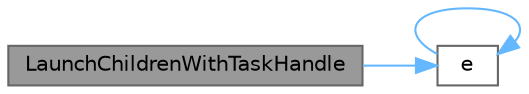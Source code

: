digraph "LaunchChildrenWithTaskHandle"
{
 // LATEX_PDF_SIZE
  bgcolor="transparent";
  edge [fontname=Helvetica,fontsize=10,labelfontname=Helvetica,labelfontsize=10];
  node [fontname=Helvetica,fontsize=10,shape=box,height=0.2,width=0.4];
  rankdir="LR";
  Node1 [id="Node000001",label="LaunchChildrenWithTaskHandle",height=0.2,width=0.4,color="gray40", fillcolor="grey60", style="filled", fontcolor="black",tooltip=" "];
  Node1 -> Node2 [id="edge3_Node000001_Node000002",color="steelblue1",style="solid",tooltip=" "];
  Node2 [id="Node000002",label="e",height=0.2,width=0.4,color="grey40", fillcolor="white", style="filled",URL="$_cwise__array__power__array_8cpp.html#a9cb86ff854760bf91a154f2724a9101d",tooltip=" "];
  Node2 -> Node2 [id="edge4_Node000002_Node000002",color="steelblue1",style="solid",tooltip=" "];
}
